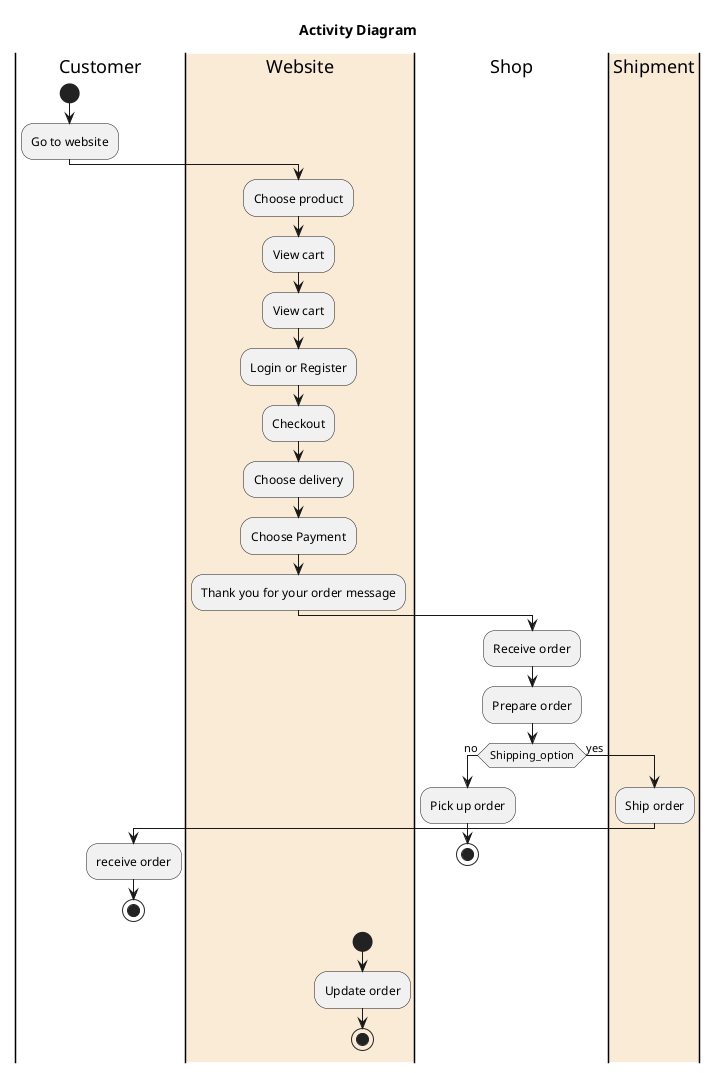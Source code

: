 @startuml
Title Activity Diagram

|Customer|
start
:Go to website;

|#AntiqueWhite|Website|
:Choose product;
:View cart;
:View cart;
:Login or Register;
:Checkout;
:Choose delivery;
:Choose Payment;
:Thank you for your order message;
|Shop|
:Receive order;
:Prepare order;
    if (Shipping_option) equals (no) then
    |Shop|
    :Pick up order;
    stop

    else (yes)
    |#AntiqueWhite|Shipment|
    :Ship order;
    |Customer|
    :receive order;
    stop


|#AntiqueWhite|Website|
start
:Update order;
stop

@enduml